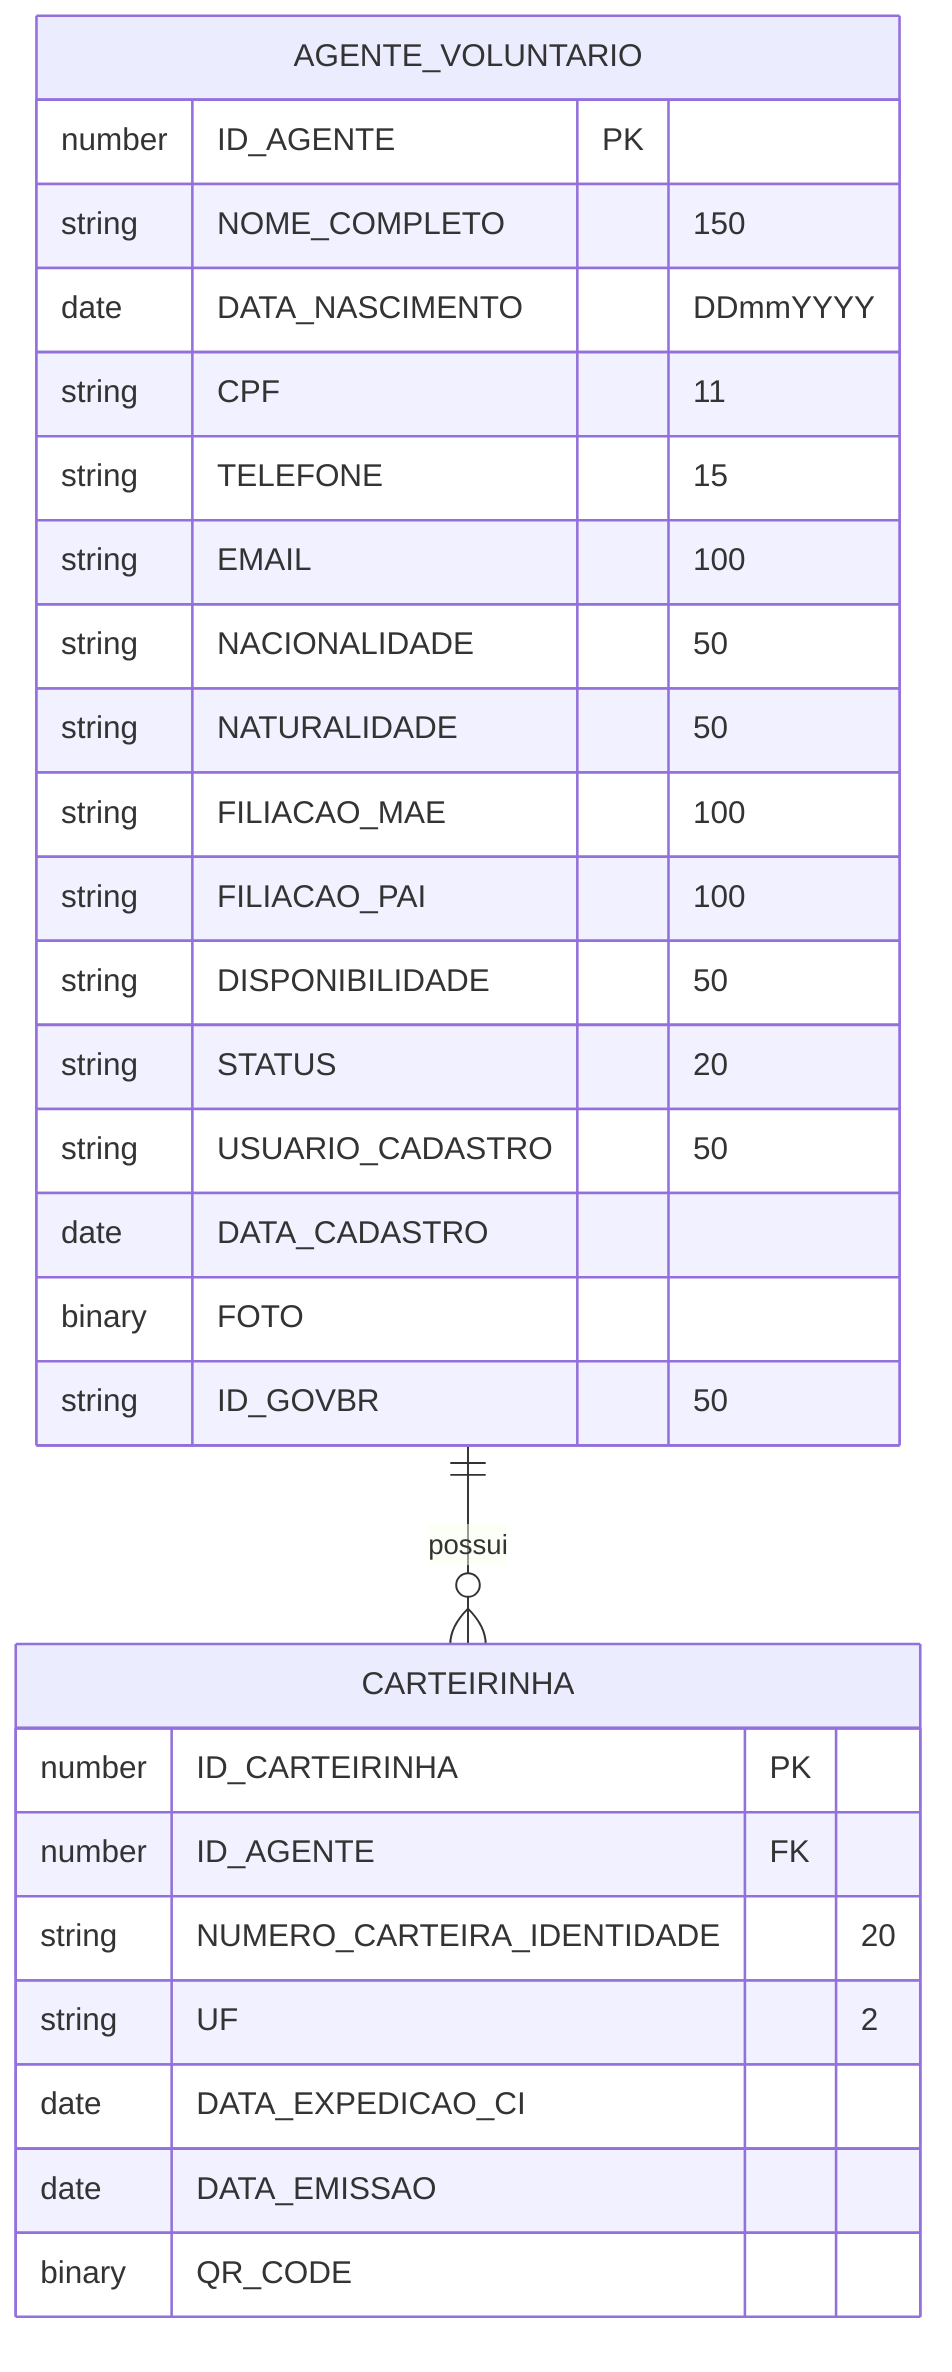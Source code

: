 erDiagram

    AGENTE_VOLUNTARIO ||--o{ CARTEIRINHA : possui

    AGENTE_VOLUNTARIO {
        number ID_AGENTE PK
        string NOME_COMPLETO "150"
        date DATA_NASCIMENTO "DDmmYYYY"
        string CPF "11"
        string TELEFONE "15"
        string EMAIL "100"
        string NACIONALIDADE "50"
        string NATURALIDADE "50"
        string FILIACAO_MAE "100"
        string FILIACAO_PAI "100"
        string DISPONIBILIDADE "50"
        string STATUS "20"
        string USUARIO_CADASTRO "50"
        date DATA_CADASTRO
        binary FOTO
        string ID_GOVBR "50"
    }

    CARTEIRINHA {
        number ID_CARTEIRINHA PK
        number ID_AGENTE FK
        string NUMERO_CARTEIRA_IDENTIDADE "20"
        string UF "2"
        date DATA_EXPEDICAO_CI
        date DATA_EMISSAO
        binary QR_CODE
    }